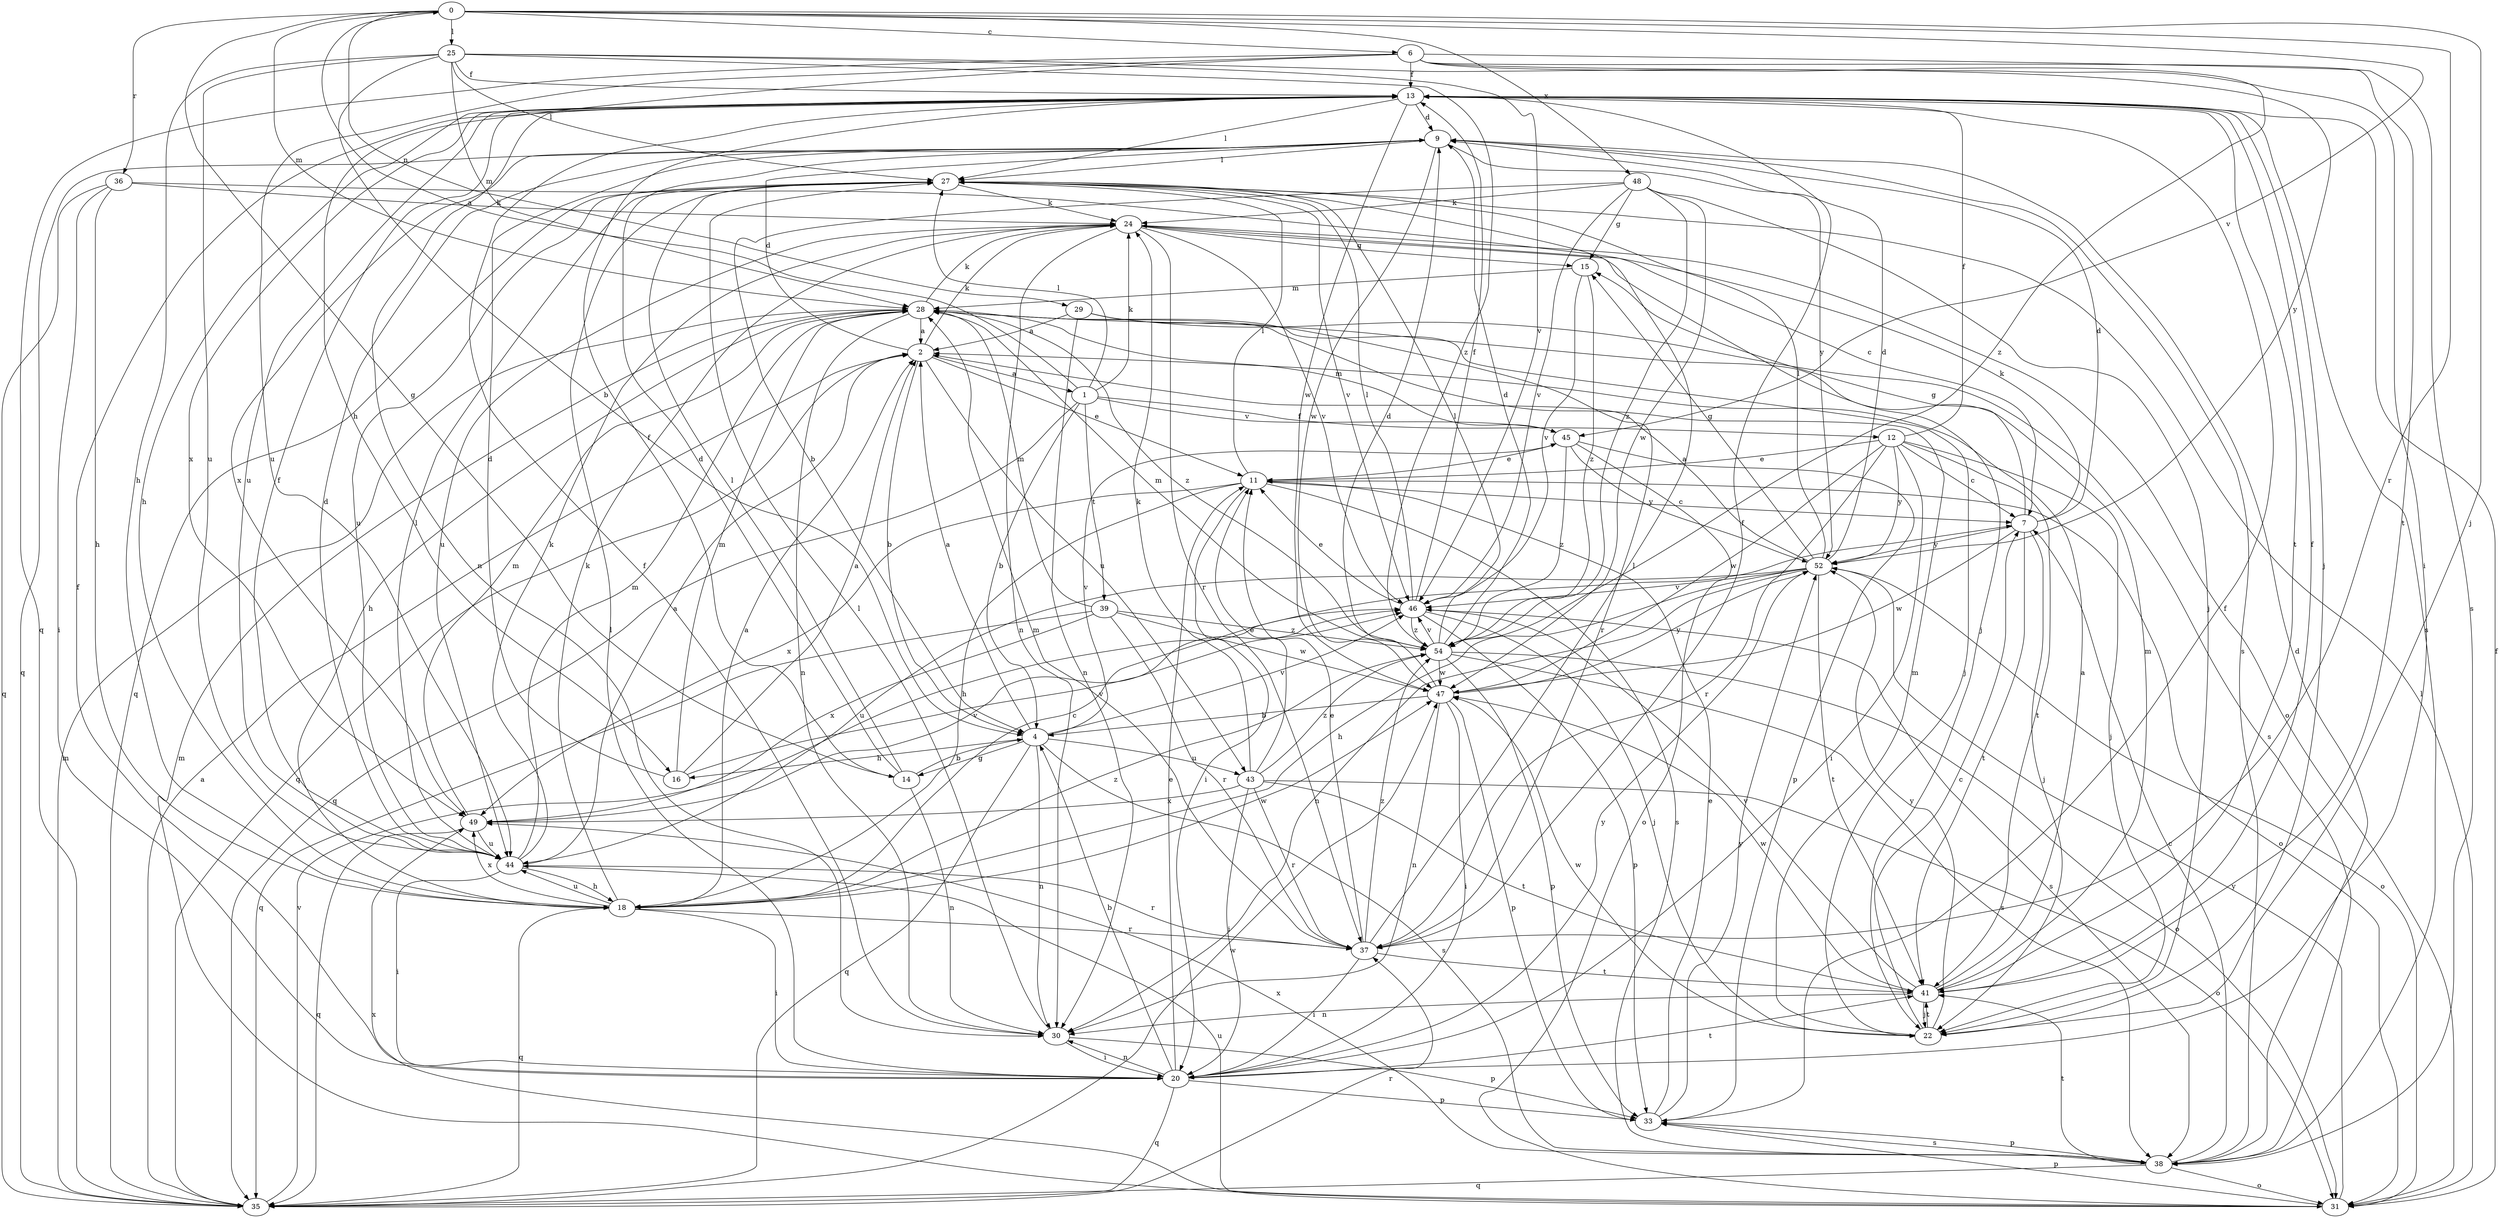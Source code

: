 strict digraph  {
0;
1;
2;
4;
6;
7;
9;
11;
12;
13;
14;
15;
16;
18;
20;
22;
24;
25;
27;
28;
29;
30;
31;
33;
35;
36;
37;
38;
39;
41;
43;
44;
45;
46;
47;
48;
49;
52;
54;
0 -> 6  [label=c];
0 -> 14  [label=g];
0 -> 22  [label=j];
0 -> 25  [label=l];
0 -> 28  [label=m];
0 -> 29  [label=n];
0 -> 36  [label=r];
0 -> 37  [label=r];
0 -> 45  [label=v];
0 -> 48  [label=x];
1 -> 0  [label=a];
1 -> 4  [label=b];
1 -> 12  [label=f];
1 -> 24  [label=k];
1 -> 27  [label=l];
1 -> 35  [label=q];
1 -> 39  [label=t];
1 -> 45  [label=v];
2 -> 1  [label=a];
2 -> 4  [label=b];
2 -> 9  [label=d];
2 -> 11  [label=e];
2 -> 24  [label=k];
2 -> 35  [label=q];
2 -> 43  [label=u];
4 -> 2  [label=a];
4 -> 14  [label=g];
4 -> 16  [label=h];
4 -> 30  [label=n];
4 -> 35  [label=q];
4 -> 38  [label=s];
4 -> 43  [label=u];
4 -> 45  [label=v];
4 -> 46  [label=v];
6 -> 13  [label=f];
6 -> 16  [label=h];
6 -> 20  [label=i];
6 -> 35  [label=q];
6 -> 38  [label=s];
6 -> 41  [label=t];
6 -> 44  [label=u];
6 -> 54  [label=z];
7 -> 9  [label=d];
7 -> 15  [label=g];
7 -> 22  [label=j];
7 -> 24  [label=k];
7 -> 41  [label=t];
7 -> 47  [label=w];
7 -> 52  [label=y];
9 -> 27  [label=l];
9 -> 35  [label=q];
9 -> 38  [label=s];
9 -> 47  [label=w];
9 -> 49  [label=x];
9 -> 52  [label=y];
11 -> 7  [label=c];
11 -> 18  [label=h];
11 -> 20  [label=i];
11 -> 27  [label=l];
11 -> 31  [label=o];
11 -> 38  [label=s];
11 -> 49  [label=x];
12 -> 7  [label=c];
12 -> 11  [label=e];
12 -> 13  [label=f];
12 -> 20  [label=i];
12 -> 22  [label=j];
12 -> 37  [label=r];
12 -> 41  [label=t];
12 -> 47  [label=w];
12 -> 52  [label=y];
13 -> 9  [label=d];
13 -> 18  [label=h];
13 -> 22  [label=j];
13 -> 27  [label=l];
13 -> 30  [label=n];
13 -> 38  [label=s];
13 -> 41  [label=t];
13 -> 44  [label=u];
13 -> 47  [label=w];
13 -> 49  [label=x];
14 -> 4  [label=b];
14 -> 9  [label=d];
14 -> 13  [label=f];
14 -> 27  [label=l];
14 -> 30  [label=n];
15 -> 28  [label=m];
15 -> 46  [label=v];
15 -> 54  [label=z];
16 -> 2  [label=a];
16 -> 9  [label=d];
16 -> 28  [label=m];
16 -> 46  [label=v];
18 -> 2  [label=a];
18 -> 7  [label=c];
18 -> 20  [label=i];
18 -> 24  [label=k];
18 -> 35  [label=q];
18 -> 37  [label=r];
18 -> 44  [label=u];
18 -> 47  [label=w];
18 -> 49  [label=x];
18 -> 54  [label=z];
20 -> 4  [label=b];
20 -> 11  [label=e];
20 -> 13  [label=f];
20 -> 27  [label=l];
20 -> 30  [label=n];
20 -> 33  [label=p];
20 -> 35  [label=q];
20 -> 41  [label=t];
20 -> 52  [label=y];
22 -> 7  [label=c];
22 -> 28  [label=m];
22 -> 41  [label=t];
22 -> 47  [label=w];
22 -> 52  [label=y];
24 -> 15  [label=g];
24 -> 22  [label=j];
24 -> 30  [label=n];
24 -> 31  [label=o];
24 -> 37  [label=r];
24 -> 44  [label=u];
24 -> 46  [label=v];
25 -> 4  [label=b];
25 -> 13  [label=f];
25 -> 18  [label=h];
25 -> 27  [label=l];
25 -> 28  [label=m];
25 -> 44  [label=u];
25 -> 46  [label=v];
25 -> 52  [label=y];
25 -> 54  [label=z];
27 -> 24  [label=k];
27 -> 35  [label=q];
27 -> 44  [label=u];
27 -> 46  [label=v];
28 -> 2  [label=a];
28 -> 18  [label=h];
28 -> 22  [label=j];
28 -> 24  [label=k];
28 -> 30  [label=n];
28 -> 54  [label=z];
29 -> 2  [label=a];
29 -> 30  [label=n];
29 -> 37  [label=r];
29 -> 38  [label=s];
30 -> 13  [label=f];
30 -> 20  [label=i];
30 -> 27  [label=l];
30 -> 33  [label=p];
31 -> 13  [label=f];
31 -> 27  [label=l];
31 -> 28  [label=m];
31 -> 33  [label=p];
31 -> 44  [label=u];
31 -> 49  [label=x];
31 -> 52  [label=y];
33 -> 11  [label=e];
33 -> 13  [label=f];
33 -> 38  [label=s];
33 -> 52  [label=y];
35 -> 2  [label=a];
35 -> 28  [label=m];
35 -> 37  [label=r];
35 -> 46  [label=v];
35 -> 47  [label=w];
36 -> 7  [label=c];
36 -> 18  [label=h];
36 -> 20  [label=i];
36 -> 24  [label=k];
36 -> 35  [label=q];
37 -> 11  [label=e];
37 -> 13  [label=f];
37 -> 20  [label=i];
37 -> 27  [label=l];
37 -> 28  [label=m];
37 -> 41  [label=t];
37 -> 54  [label=z];
38 -> 7  [label=c];
38 -> 9  [label=d];
38 -> 31  [label=o];
38 -> 33  [label=p];
38 -> 35  [label=q];
38 -> 41  [label=t];
38 -> 49  [label=x];
39 -> 28  [label=m];
39 -> 35  [label=q];
39 -> 37  [label=r];
39 -> 47  [label=w];
39 -> 49  [label=x];
39 -> 54  [label=z];
41 -> 2  [label=a];
41 -> 13  [label=f];
41 -> 22  [label=j];
41 -> 28  [label=m];
41 -> 30  [label=n];
41 -> 46  [label=v];
41 -> 47  [label=w];
43 -> 11  [label=e];
43 -> 20  [label=i];
43 -> 24  [label=k];
43 -> 31  [label=o];
43 -> 37  [label=r];
43 -> 41  [label=t];
43 -> 49  [label=x];
43 -> 54  [label=z];
44 -> 2  [label=a];
44 -> 9  [label=d];
44 -> 13  [label=f];
44 -> 18  [label=h];
44 -> 20  [label=i];
44 -> 24  [label=k];
44 -> 27  [label=l];
44 -> 28  [label=m];
44 -> 37  [label=r];
45 -> 11  [label=e];
45 -> 28  [label=m];
45 -> 31  [label=o];
45 -> 33  [label=p];
45 -> 52  [label=y];
45 -> 54  [label=z];
46 -> 11  [label=e];
46 -> 13  [label=f];
46 -> 22  [label=j];
46 -> 27  [label=l];
46 -> 33  [label=p];
46 -> 38  [label=s];
46 -> 54  [label=z];
47 -> 4  [label=b];
47 -> 9  [label=d];
47 -> 20  [label=i];
47 -> 30  [label=n];
47 -> 33  [label=p];
47 -> 52  [label=y];
48 -> 4  [label=b];
48 -> 15  [label=g];
48 -> 22  [label=j];
48 -> 24  [label=k];
48 -> 46  [label=v];
48 -> 47  [label=w];
48 -> 54  [label=z];
49 -> 28  [label=m];
49 -> 35  [label=q];
49 -> 44  [label=u];
49 -> 46  [label=v];
52 -> 2  [label=a];
52 -> 9  [label=d];
52 -> 15  [label=g];
52 -> 18  [label=h];
52 -> 27  [label=l];
52 -> 30  [label=n];
52 -> 31  [label=o];
52 -> 41  [label=t];
52 -> 44  [label=u];
52 -> 46  [label=v];
54 -> 9  [label=d];
54 -> 27  [label=l];
54 -> 28  [label=m];
54 -> 31  [label=o];
54 -> 33  [label=p];
54 -> 38  [label=s];
54 -> 46  [label=v];
54 -> 47  [label=w];
}
